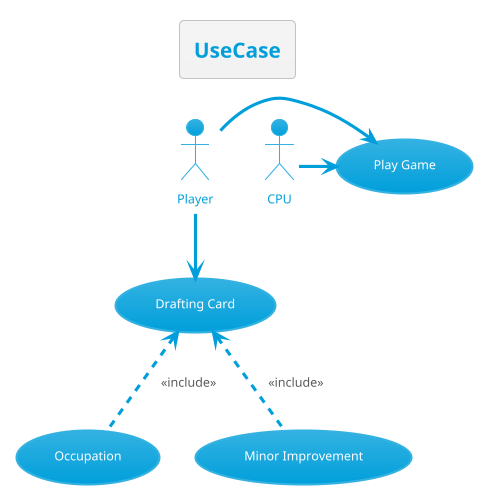 @startuml
!theme bluegray

'https://plantuml.com/ja/use-case-diagram
title UseCase

actor Player
actor CPU

Player --> (Drafting Card)
Player -> (Play Game)
CPU -> (Play Game)

(Drafting Card) <.. (Occupation) : <<include>>
(Drafting Card) <.. (Minor Improvement) : <<include>>

@enduml